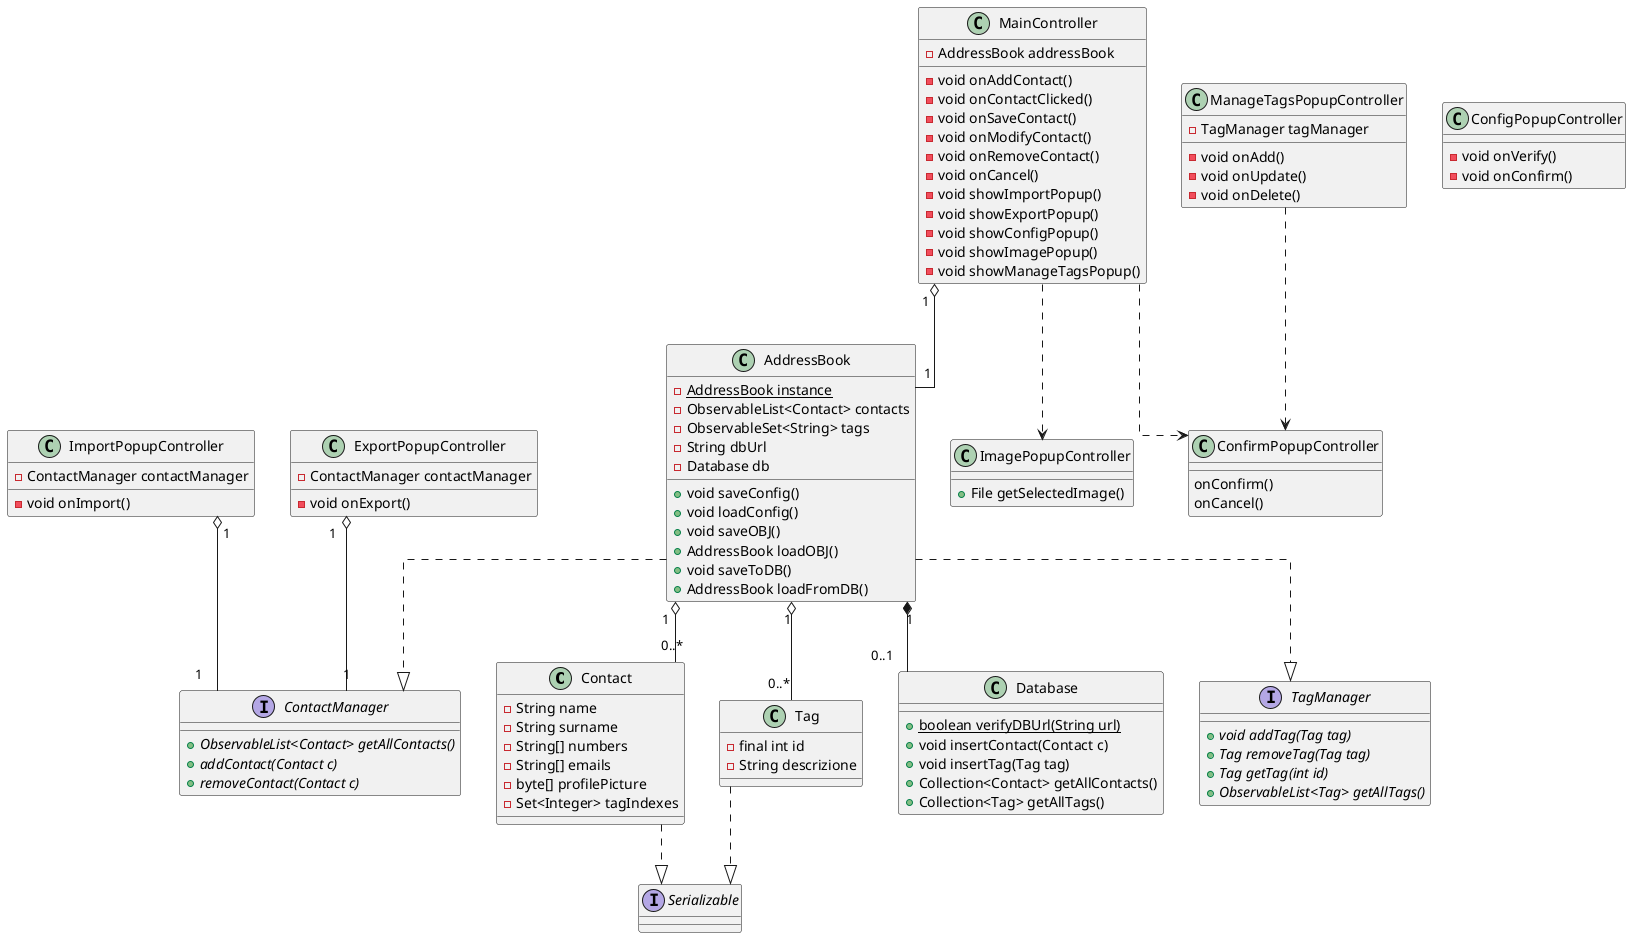 @startuml DiagrammaDelleClassiEssenziale
skinparam linetype ortho
'left to right direction


'****************** CLASSI ******************
class Contact {
    - String name 
    - String surname 
    - String[] numbers
    - String[] emails
    - byte[] profilePicture
    - Set<Integer> tagIndexes  
}

class AddressBook {
    - {static} AddressBook instance
    - ObservableList<Contact> contacts
    - ObservableSet<String> tags
    - String dbUrl
    - Database db

    + void saveConfig()
    + void loadConfig()
    + void saveOBJ()
    + AddressBook loadOBJ()
    + void saveToDB()
    + AddressBook loadFromDB()    
}

class MainController {
    - AddressBook addressBook

    - void onAddContact()
    - void onContactClicked()
    - void onSaveContact()
    - void onModifyContact()
    - void onRemoveContact()
    - void onCancel()
    - void showImportPopup()
    - void showExportPopup()
    - void showConfigPopup()
    - void showImagePopup()
    - void showManageTagsPopup()
}

class ImportPopupController {
    - ContactManager contactManager
    - void onImport()
}

class ExportPopupController {
    - ContactManager contactManager
    - void onExport()
}

class ManageTagsPopupController {
    - TagManager tagManager
    - void onAdd()
    - void onUpdate()
    - void onDelete()
}

class ImagePopupController {
    + File getSelectedImage()
}

class ConfirmPopupController {
    onConfirm()
    onCancel()
}

class ConfigPopupController {
    - void onVerify()
    - void onConfirm()
}

class Tag {
    - final int id
    - String descrizione
}

class Database {
    + {static} boolean verifyDBUrl(String url)
    + void insertContact(Contact c)
    + void insertTag(Tag tag)
    + Collection<Contact> getAllContacts()
    + Collection<Tag> getAllTags()
} 

'****************** INTERFACCE ******************
interface Serializable

interface TagManager {
    +{abstract} void addTag(Tag tag)
    +{abstract} Tag removeTag(Tag tag)
    +{abstract} Tag getTag(int id)
    +{abstract} ObservableList<Tag> getAllTags()
}

interface ContactManager {
    +{abstract} ObservableList<Contact> getAllContacts()
    +{abstract} addContact(Contact c)
    +{abstract} removeContact(Contact c)
}

'****************** RELAZIONI ******************
Contact ..|> Serializable

Tag ..|> Serializable

AddressBook "1" o-- "0..*" Contact
AddressBook "1" *-- "0..1" Database
AddressBook "1" o-- "0..*" Tag
AddressBook ..|> TagManager
AddressBook ..|> ContactManager

MainController "1" o-- "1" AddressBook
MainController ..> ImagePopupController
MainController ..> ConfirmPopupController

ManageTagsPopupController ..> ConfirmPopupController

ExportPopupController "1" o-- "1" ContactManager

ImportPopupController "1" o-- "1" ContactManager

@enduml